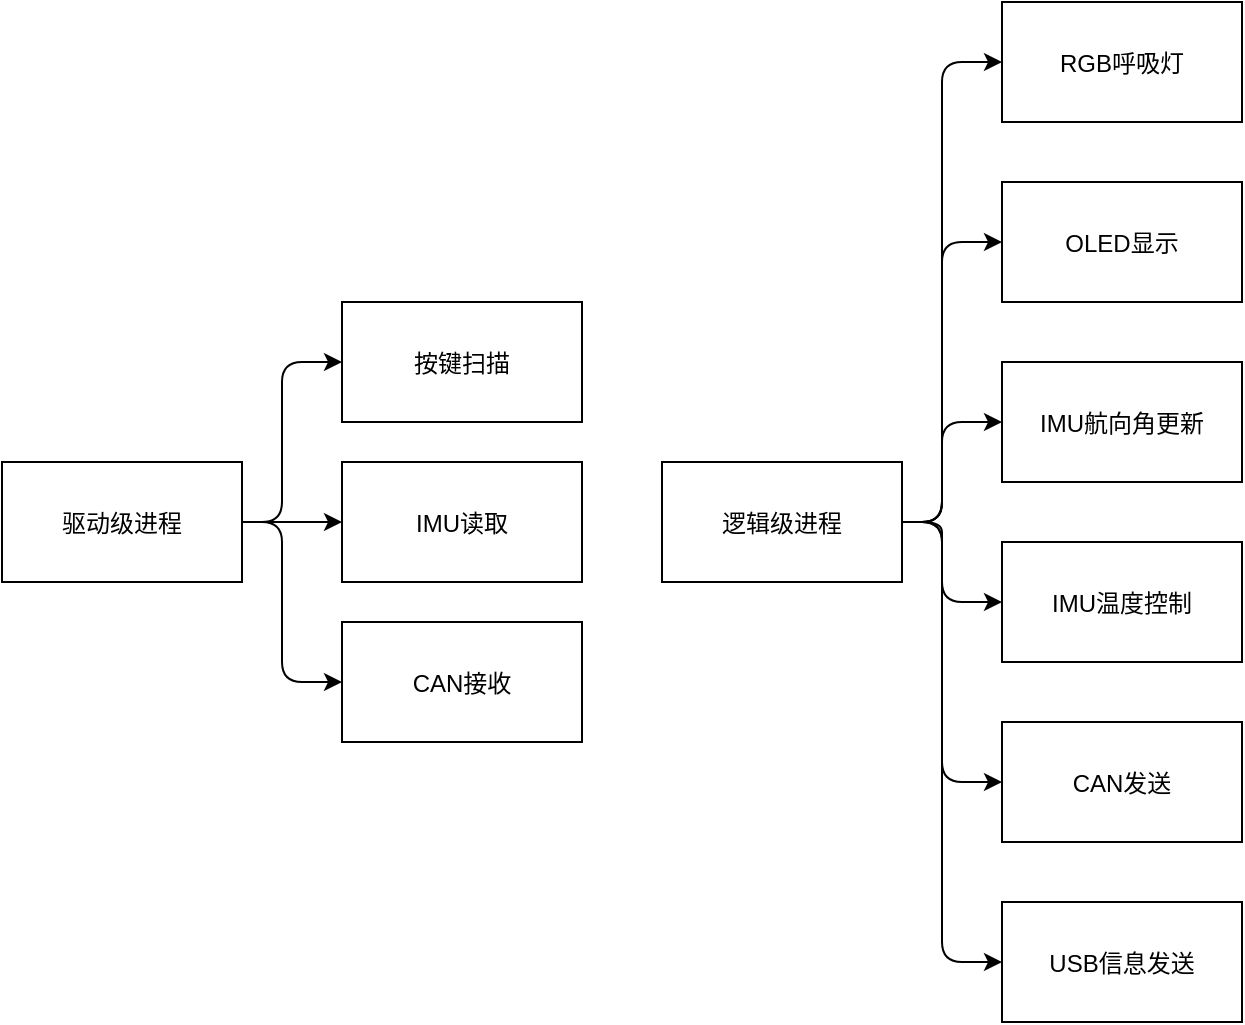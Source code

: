 <mxfile>
    <diagram id="OZF23zeRfI2_MURTT4Vd" name="第 1 页">
        <mxGraphModel dx="1972" dy="652" grid="1" gridSize="10" guides="1" tooltips="1" connect="1" arrows="1" fold="1" page="1" pageScale="1" pageWidth="827" pageHeight="1169" math="0" shadow="0">
            <root>
                <mxCell id="0"/>
                <mxCell id="1" parent="0"/>
                <mxCell id="2" value="驱动级进程" style="rounded=0;" parent="1" vertex="1">
                    <mxGeometry x="-100" y="640" width="120" height="60" as="geometry"/>
                </mxCell>
                <mxCell id="3" value="逻辑级进程" style="rounded=0;" parent="1" vertex="1">
                    <mxGeometry x="230" y="640" width="120" height="60" as="geometry"/>
                </mxCell>
                <mxCell id="4" value="按键扫描" style="rounded=0;" parent="1" vertex="1">
                    <mxGeometry x="70" y="560" width="120" height="60" as="geometry"/>
                </mxCell>
                <mxCell id="5" value="IMU读取" style="rounded=0;" parent="1" vertex="1">
                    <mxGeometry x="70" y="640" width="120" height="60" as="geometry"/>
                </mxCell>
                <mxCell id="6" value="CAN接收" style="rounded=0;" parent="1" vertex="1">
                    <mxGeometry x="70" y="720" width="120" height="60" as="geometry"/>
                </mxCell>
                <mxCell id="7" value="RGB呼吸灯" style="rounded=0;" parent="1" vertex="1">
                    <mxGeometry x="400" y="410" width="120" height="60" as="geometry"/>
                </mxCell>
                <mxCell id="8" value="OLED显示" style="rounded=0;" parent="1" vertex="1">
                    <mxGeometry x="400" y="500" width="120" height="60" as="geometry"/>
                </mxCell>
                <mxCell id="9" value="IMU航向角更新" style="rounded=0;" parent="1" vertex="1">
                    <mxGeometry x="400" y="590" width="120" height="60" as="geometry"/>
                </mxCell>
                <mxCell id="10" value="IMU温度控制" style="rounded=0;" parent="1" vertex="1">
                    <mxGeometry x="400" y="680" width="120" height="60" as="geometry"/>
                </mxCell>
                <mxCell id="11" value="" style="endArrow=classic;exitX=1;exitY=0.5;exitDx=0;exitDy=0;entryX=0;entryY=0.5;entryDx=0;entryDy=0;" parent="1" source="3" target="7" edge="1">
                    <mxGeometry width="50" height="50" relative="1" as="geometry">
                        <mxPoint x="400" y="600" as="sourcePoint"/>
                        <mxPoint x="450" y="550" as="targetPoint"/>
                        <Array as="points">
                            <mxPoint x="370" y="670"/>
                            <mxPoint x="370" y="440"/>
                        </Array>
                    </mxGeometry>
                </mxCell>
                <mxCell id="12" value="" style="endArrow=classic;exitX=1;exitY=0.5;exitDx=0;exitDy=0;entryX=0;entryY=0.5;entryDx=0;entryDy=0;" parent="1" source="3" target="8" edge="1">
                    <mxGeometry width="50" height="50" relative="1" as="geometry">
                        <mxPoint x="420" y="720" as="sourcePoint"/>
                        <mxPoint x="470" y="670" as="targetPoint"/>
                        <Array as="points">
                            <mxPoint x="370" y="670"/>
                            <mxPoint x="370" y="630"/>
                            <mxPoint x="370" y="530"/>
                        </Array>
                    </mxGeometry>
                </mxCell>
                <mxCell id="13" value="" style="endArrow=classic;exitX=1;exitY=0.5;exitDx=0;exitDy=0;entryX=0;entryY=0.5;entryDx=0;entryDy=0;" parent="1" source="3" target="9" edge="1">
                    <mxGeometry width="50" height="50" relative="1" as="geometry">
                        <mxPoint x="420" y="720" as="sourcePoint"/>
                        <mxPoint x="470" y="670" as="targetPoint"/>
                        <Array as="points">
                            <mxPoint x="370" y="670"/>
                            <mxPoint x="370" y="620"/>
                        </Array>
                    </mxGeometry>
                </mxCell>
                <mxCell id="14" value="" style="endArrow=classic;exitX=1;exitY=0.5;exitDx=0;exitDy=0;entryX=0;entryY=0.5;entryDx=0;entryDy=0;" parent="1" source="3" target="10" edge="1">
                    <mxGeometry width="50" height="50" relative="1" as="geometry">
                        <mxPoint x="420" y="720" as="sourcePoint"/>
                        <mxPoint x="470" y="670" as="targetPoint"/>
                        <Array as="points">
                            <mxPoint x="370" y="670"/>
                            <mxPoint x="370" y="710"/>
                        </Array>
                    </mxGeometry>
                </mxCell>
                <mxCell id="15" value="CAN发送" style="rounded=0;" parent="1" vertex="1">
                    <mxGeometry x="400" y="770" width="120" height="60" as="geometry"/>
                </mxCell>
                <mxCell id="16" value="" style="endArrow=classic;exitX=1;exitY=0.5;exitDx=0;exitDy=0;entryX=0;entryY=0.5;entryDx=0;entryDy=0;" parent="1" source="3" target="15" edge="1">
                    <mxGeometry width="50" height="50" relative="1" as="geometry">
                        <mxPoint x="410" y="780" as="sourcePoint"/>
                        <mxPoint x="460" y="730" as="targetPoint"/>
                        <Array as="points">
                            <mxPoint x="370" y="670"/>
                            <mxPoint x="370" y="800"/>
                        </Array>
                    </mxGeometry>
                </mxCell>
                <mxCell id="17" value="" style="endArrow=classic;exitX=1;exitY=0.5;exitDx=0;exitDy=0;entryX=0;entryY=0.5;entryDx=0;entryDy=0;" parent="1" source="2" target="4" edge="1">
                    <mxGeometry width="50" height="50" relative="1" as="geometry">
                        <mxPoint x="50" y="750" as="sourcePoint"/>
                        <mxPoint x="100" y="700" as="targetPoint"/>
                        <Array as="points">
                            <mxPoint x="40" y="670"/>
                            <mxPoint x="40" y="590"/>
                        </Array>
                    </mxGeometry>
                </mxCell>
                <mxCell id="18" value="" style="endArrow=classic;entryX=0;entryY=0.5;entryDx=0;entryDy=0;" parent="1" target="5" edge="1">
                    <mxGeometry width="50" height="50" relative="1" as="geometry">
                        <mxPoint x="20" y="670" as="sourcePoint"/>
                        <mxPoint x="100" y="630" as="targetPoint"/>
                    </mxGeometry>
                </mxCell>
                <mxCell id="19" value="" style="endArrow=classic;exitX=1;exitY=0.5;exitDx=0;exitDy=0;entryX=0;entryY=0.5;entryDx=0;entryDy=0;" parent="1" source="2" target="6" edge="1">
                    <mxGeometry width="50" height="50" relative="1" as="geometry">
                        <mxPoint x="50" y="710" as="sourcePoint"/>
                        <mxPoint x="100" y="660" as="targetPoint"/>
                        <Array as="points">
                            <mxPoint x="40" y="670"/>
                            <mxPoint x="40" y="750"/>
                        </Array>
                    </mxGeometry>
                </mxCell>
                <mxCell id="20" value="USB信息发送" style="rounded=0;" vertex="1" parent="1">
                    <mxGeometry x="400" y="860" width="120" height="60" as="geometry"/>
                </mxCell>
                <mxCell id="21" value="" style="endArrow=classic;html=1;exitX=1;exitY=0.5;exitDx=0;exitDy=0;entryX=0;entryY=0.5;entryDx=0;entryDy=0;" edge="1" parent="1" source="3" target="20">
                    <mxGeometry width="50" height="50" relative="1" as="geometry">
                        <mxPoint x="430" y="830" as="sourcePoint"/>
                        <mxPoint x="480" y="780" as="targetPoint"/>
                        <Array as="points">
                            <mxPoint x="370" y="670"/>
                            <mxPoint x="370" y="680"/>
                            <mxPoint x="370" y="810"/>
                            <mxPoint x="370" y="890"/>
                        </Array>
                    </mxGeometry>
                </mxCell>
            </root>
        </mxGraphModel>
    </diagram>
</mxfile>